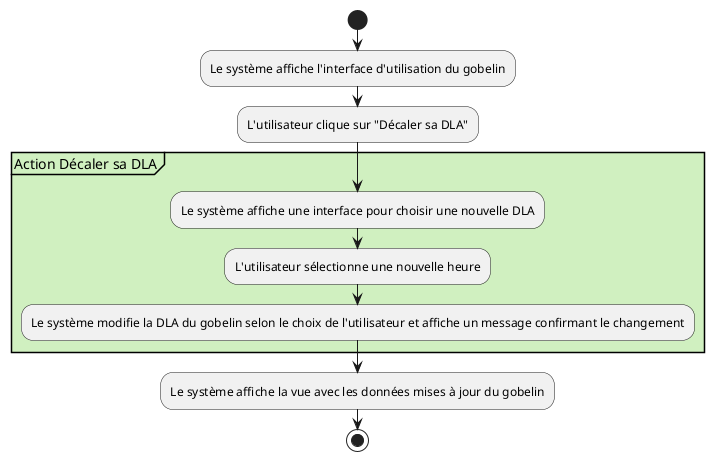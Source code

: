 @startuml action_decaler_dla

start

:Le système affiche l'interface d'utilisation du gobelin;

:L'utilisateur clique sur "Décaler sa DLA";

    partition #D0F0C0 "Action Décaler sa DLA" {
        :Le système affiche une interface pour choisir une nouvelle DLA;
        :L'utilisateur sélectionne une nouvelle heure;
        :Le système modifie la DLA du gobelin selon le choix de l'utilisateur et affiche un message confirmant le changement;
    }

:Le système affiche la vue avec les données mises à jour du gobelin;
stop

@enduml